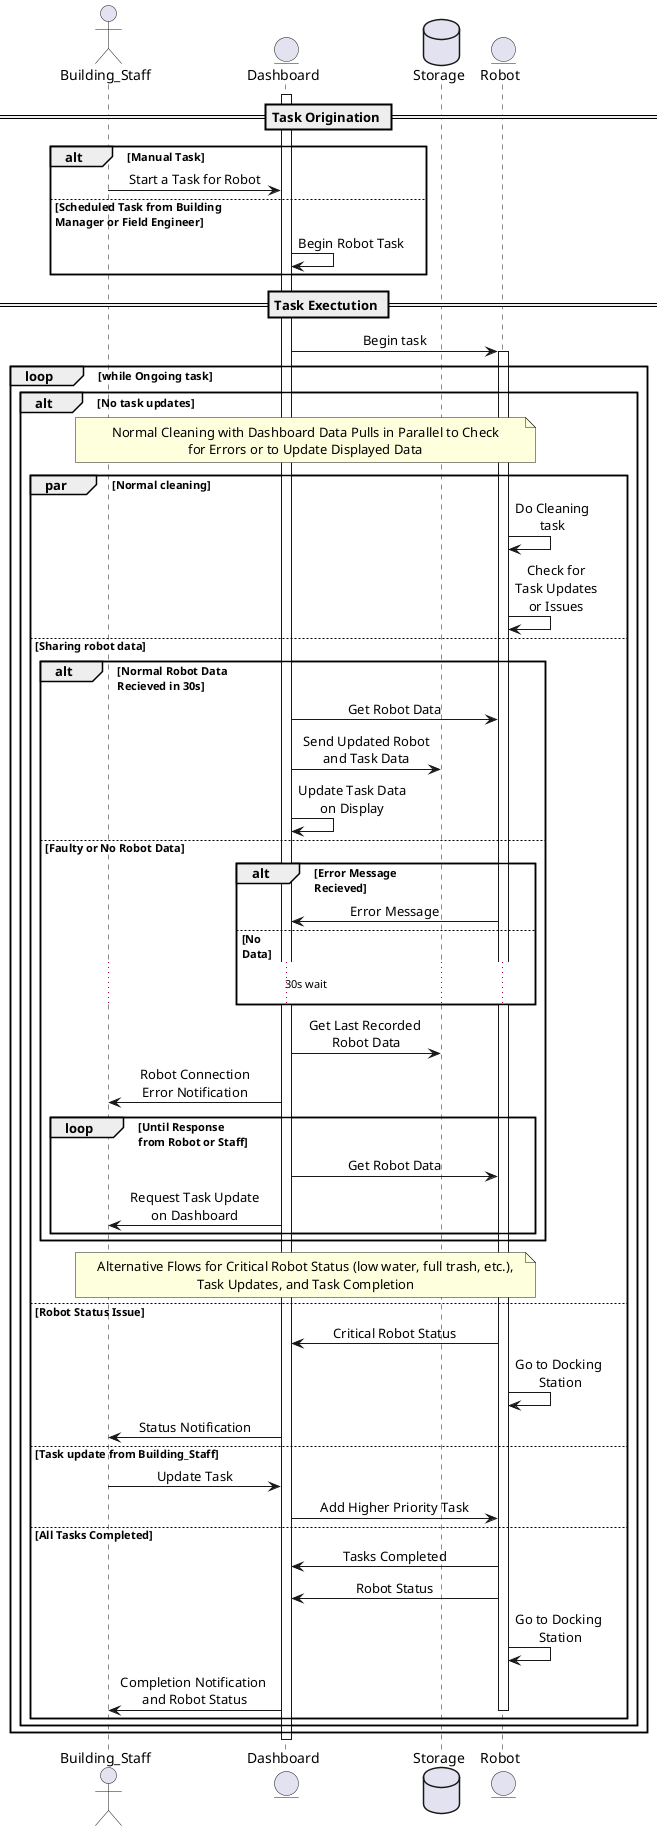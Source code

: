 @startuml Robot_Cleaning_Task
skinparam sequenceMessageAlign center
skinparam NoteTextAlignment center
actor Building_Staff
entity Dashboard
database Storage
entity Robot
activate Dashboard
== Task Origination ==
alt Manual Task
    Building_Staff -> Dashboard: Start a Task for Robot
else Scheduled Task from Building \nManager or Field Engineer
    Dashboard -> Dashboard: Begin Robot Task
end

== Task Exectution ==
Dashboard -> Robot: Begin task
activate Robot
loop while Ongoing task
'If-else for task updates
alt No task updates
    'Normal cleaning procedure on parallel
    note across: Normal Cleaning with Dashboard Data Pulls in Parallel to Check\nfor Errors or to Update Displayed Data
    par Normal cleaning
        Robot -> Robot: Do Cleaning\ntask
        Robot -> Robot: Check for\nTask Updates\nor Issues
    else Sharing robot data
    alt Normal Robot Data\nRecieved in 30s
        Dashboard -> Robot: Get Robot Data
        Dashboard -> Storage: Send Updated Robot\nand Task Data
        Dashboard -> Dashboard: Update Task Data\non Display
    else Faulty or No Robot Data
        alt Error Message \nRecieved
        Robot -> Dashboard: Error Message
        else No \nData
        ... 30s wait ...
        end
        Dashboard -> Storage: Get Last Recorded \nRobot Data
        Dashboard -> Building_Staff: Robot Connection\nError Notification
        loop Until Response \nfrom Robot or Staff
            Dashboard -> Robot: Get Robot Data
            Dashboard -> Building_Staff: Request Task Update\non Dashboard

    end 
    end
note across: Alternative Flows for Critical Robot Status (low water, full trash, etc.),\nTask Updates, and Task Completion
else Robot Status Issue
    Robot -> Dashboard: Critical Robot Status
    Robot -> Robot: Go to Docking \nStation
    Dashboard -> Building_Staff: Status Notification

else Task update from Building_Staff
    Building_Staff -> Dashboard: Update Task
    Dashboard -> Robot: Add Higher Priority Task

else All Tasks Completed
    Robot -> Dashboard: Tasks Completed
    Robot -> Dashboard: Robot Status
    Robot -> Robot: Go to Docking \nStation
    Dashboard -> Building_Staff: Completion Notification \nand Robot Status
deactivate Robot
end
end
end
deactivate Robot
deactivate Dashboard
@enduml
